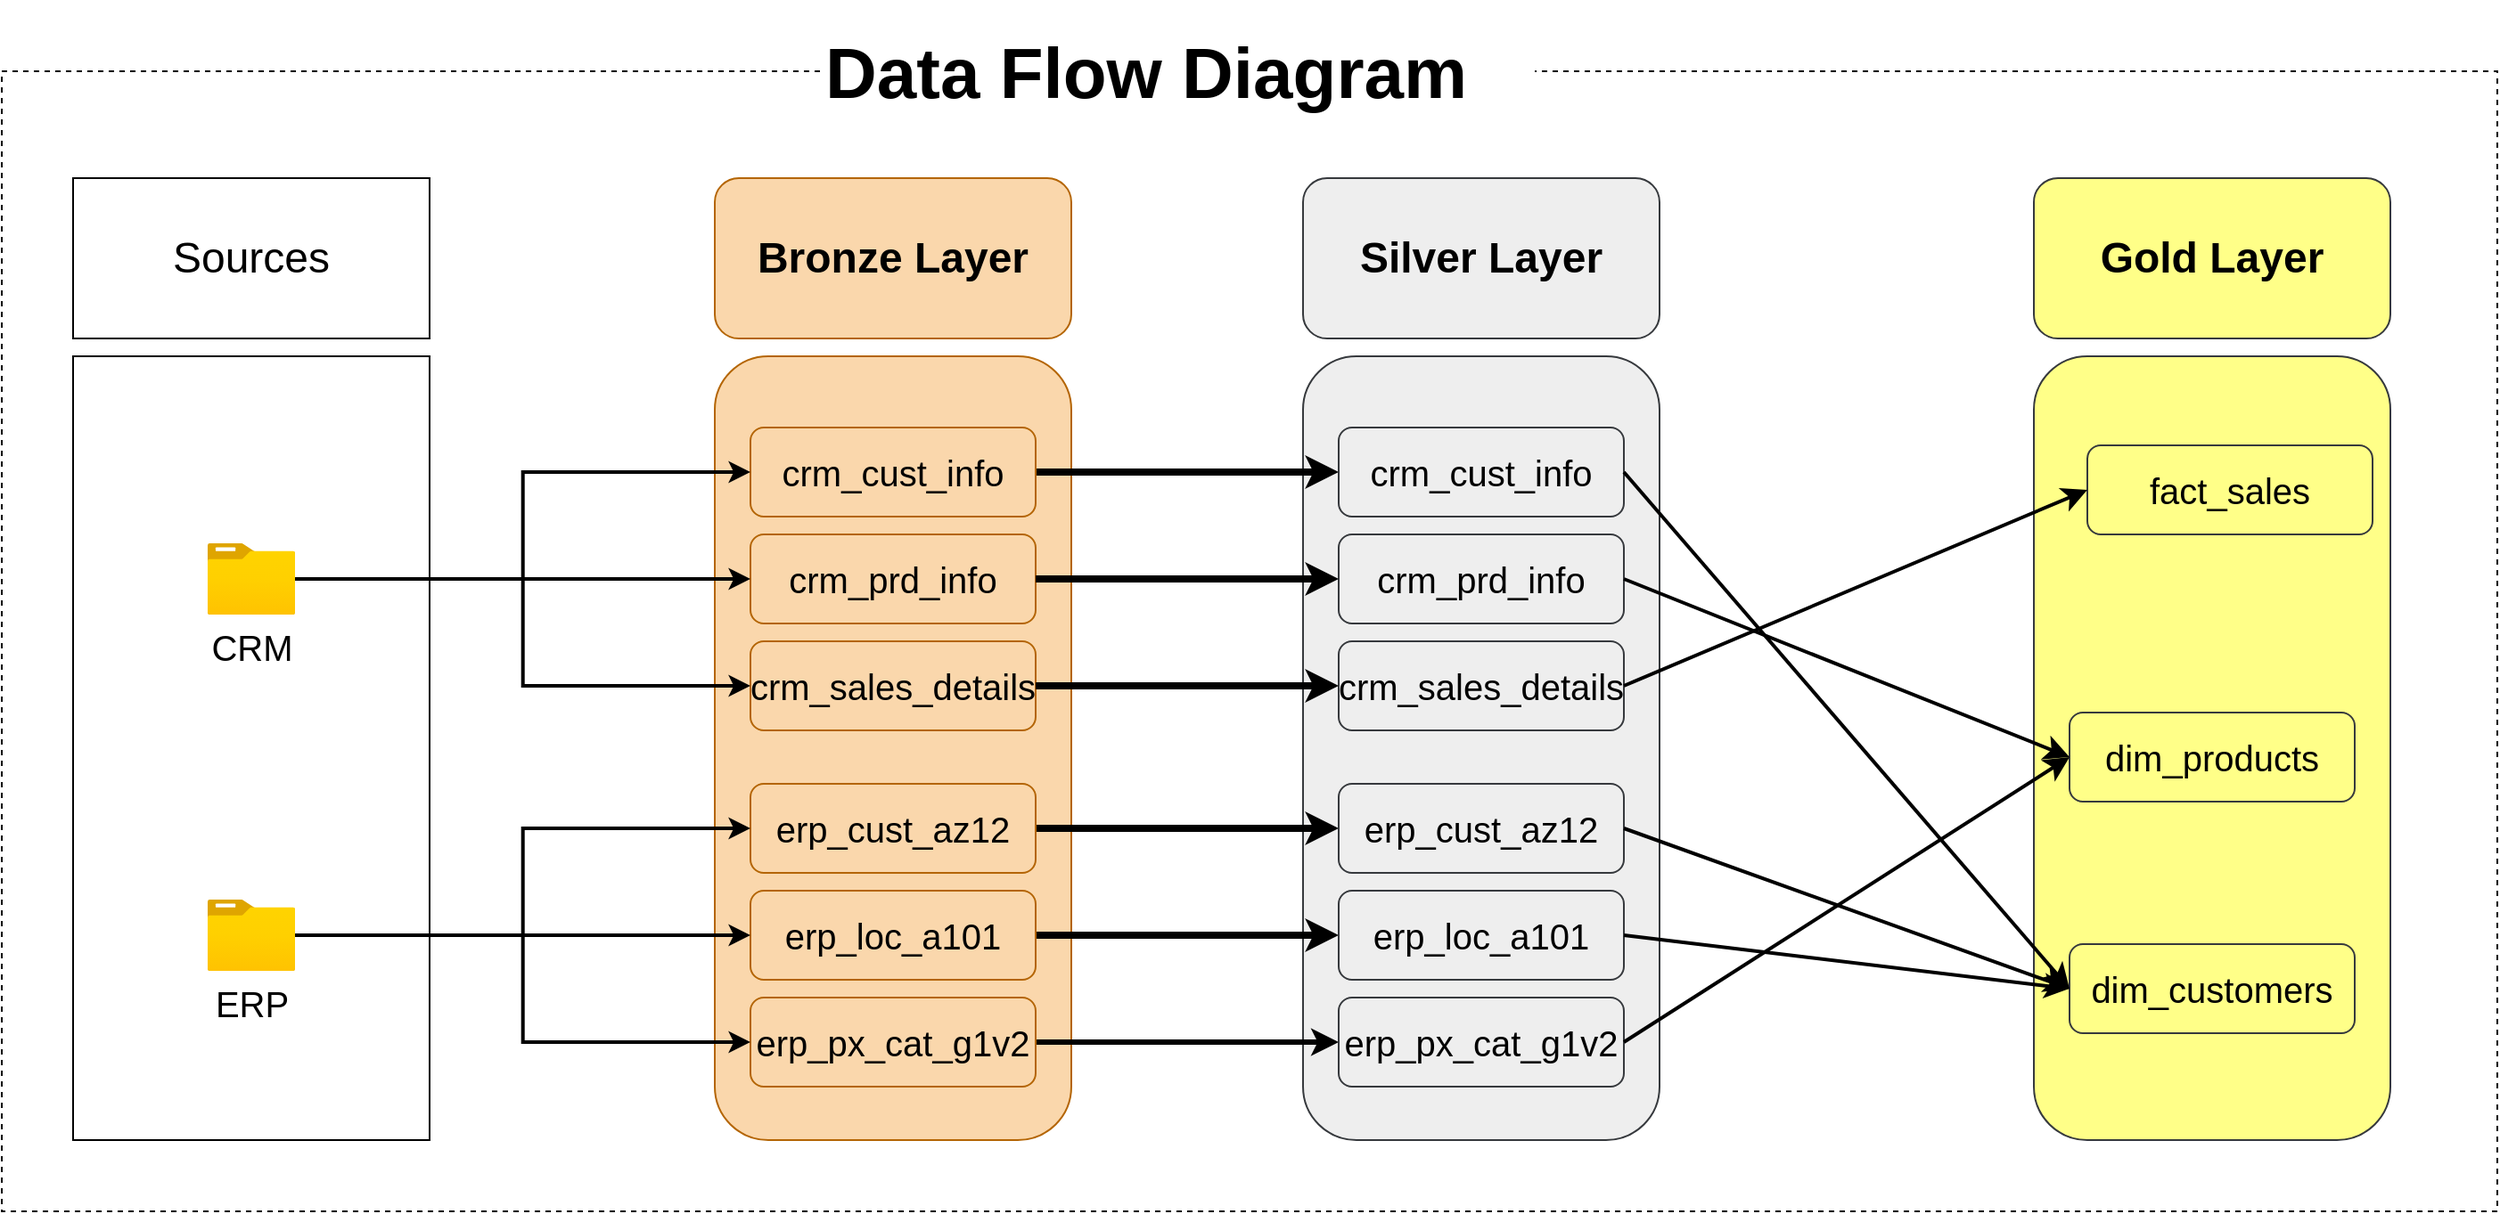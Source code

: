 <mxfile version="27.0.9" pages="2">
  <diagram name="Page-1" id="bPU3dqtlK6oN1SiVFn8i">
    <mxGraphModel dx="2837" dy="1287" grid="1" gridSize="10" guides="1" tooltips="1" connect="1" arrows="1" fold="1" page="0" pageScale="1" pageWidth="850" pageHeight="1100" math="0" shadow="0">
      <root>
        <mxCell id="0" />
        <mxCell id="1" parent="0" />
        <mxCell id="npgMnpnXtEW9ah2AVBNS-9" value="" style="rounded=0;whiteSpace=wrap;html=1;fillColor=none;strokeColor=default;dashed=1;" vertex="1" parent="1">
          <mxGeometry x="-760" y="240" width="1400" height="640" as="geometry" />
        </mxCell>
        <mxCell id="sMY1iV93VGYx4es_i70f-1" value="" style="rounded=0;whiteSpace=wrap;html=1;rotation=90;fillColor=none;strokeColor=default;" parent="1" vertex="1">
          <mxGeometry x="-840" y="520" width="440" height="200" as="geometry" />
        </mxCell>
        <mxCell id="sMY1iV93VGYx4es_i70f-2" value="&lt;font style=&quot;font-size: 24px;&quot;&gt;Sources&lt;/font&gt;" style="rounded=0;whiteSpace=wrap;html=1;fillColor=default;" parent="1" vertex="1">
          <mxGeometry x="-720" y="300" width="200" height="90" as="geometry" />
        </mxCell>
        <mxCell id="sMY1iV93VGYx4es_i70f-3" value="&lt;font style=&quot;font-size: 20px;&quot;&gt;CRM&lt;/font&gt;" style="image;aspect=fixed;html=1;points=[];align=center;fontSize=12;image=img/lib/azure2/general/Folder_Blank.svg;" parent="1" vertex="1">
          <mxGeometry x="-644.64" y="505" width="49.29" height="40" as="geometry" />
        </mxCell>
        <mxCell id="sMY1iV93VGYx4es_i70f-4" value="&lt;font style=&quot;font-size: 20px;&quot;&gt;ERP&lt;/font&gt;" style="image;aspect=fixed;html=1;points=[];align=center;fontSize=12;image=img/lib/azure2/general/Folder_Blank.svg;" parent="1" vertex="1">
          <mxGeometry x="-644.64" y="705" width="49.29" height="40" as="geometry" />
        </mxCell>
        <mxCell id="sMY1iV93VGYx4es_i70f-5" value="" style="rounded=1;whiteSpace=wrap;html=1;rotation=90;fillColor=#fad7ac;strokeColor=#b46504;gradientColor=none;" parent="1" vertex="1">
          <mxGeometry x="-480" y="520" width="440" height="200" as="geometry" />
        </mxCell>
        <mxCell id="yZkg2u6ZBUJl6wnw4X8U-1" value="" style="rounded=1;whiteSpace=wrap;html=1;rotation=90;fillColor=#eeeeee;strokeColor=#36393d;" parent="1" vertex="1">
          <mxGeometry x="-150" y="520" width="440" height="200" as="geometry" />
        </mxCell>
        <mxCell id="yZkg2u6ZBUJl6wnw4X8U-17" value="" style="rounded=1;whiteSpace=wrap;html=1;rotation=90;fillColor=#ffff88;strokeColor=#36393d;" parent="1" vertex="1">
          <mxGeometry x="260" y="520" width="440" height="200" as="geometry" />
        </mxCell>
        <mxCell id="sMY1iV93VGYx4es_i70f-6" value="&lt;font style=&quot;font-size: 24px; color: rgb(0, 0, 0);&quot;&gt;&lt;b&gt;Bronze Layer&lt;/b&gt;&lt;/font&gt;" style="rounded=1;whiteSpace=wrap;html=1;fillColor=#fad7ac;strokeColor=#b46504;gradientColor=none;" parent="1" vertex="1">
          <mxGeometry x="-360" y="300" width="200" height="90" as="geometry" />
        </mxCell>
        <mxCell id="yZkg2u6ZBUJl6wnw4X8U-2" value="&lt;font style=&quot;font-size: 24px; color: rgb(0, 0, 0);&quot;&gt;&lt;b&gt;Silver Layer&lt;/b&gt;&lt;/font&gt;" style="rounded=1;whiteSpace=wrap;html=1;fillColor=#eeeeee;strokeColor=#36393d;" parent="1" vertex="1">
          <mxGeometry x="-30" y="300" width="200" height="90" as="geometry" />
        </mxCell>
        <mxCell id="yZkg2u6ZBUJl6wnw4X8U-18" value="&lt;font style=&quot;font-size: 24px; color: rgb(0, 0, 0);&quot;&gt;&lt;b&gt;Gold Layer&lt;/b&gt;&lt;/font&gt;" style="rounded=1;whiteSpace=wrap;html=1;fillColor=#ffff88;strokeColor=#36393d;" parent="1" vertex="1">
          <mxGeometry x="380" y="300" width="200" height="90" as="geometry" />
        </mxCell>
        <mxCell id="yZkg2u6ZBUJl6wnw4X8U-13" style="edgeStyle=orthogonalEdgeStyle;rounded=0;orthogonalLoop=1;jettySize=auto;html=1;strokeWidth=4;" parent="1" source="-bjSJgygRRvtvkBFryMv-1" target="yZkg2u6ZBUJl6wnw4X8U-3" edge="1">
          <mxGeometry relative="1" as="geometry" />
        </mxCell>
        <mxCell id="-bjSJgygRRvtvkBFryMv-1" value="&lt;font style=&quot;color: rgb(0, 0, 0); font-size: 20px;&quot;&gt;crm_cust_info&lt;/font&gt;" style="rounded=1;whiteSpace=wrap;html=1;fillColor=#fad7ac;strokeColor=#b46504;gradientColor=none;" parent="1" vertex="1">
          <mxGeometry x="-340" y="440" width="160" height="50" as="geometry" />
        </mxCell>
        <mxCell id="yZkg2u6ZBUJl6wnw4X8U-3" value="&lt;font style=&quot;color: rgb(0, 0, 0); font-size: 20px;&quot;&gt;crm_cust_info&lt;/font&gt;" style="rounded=1;whiteSpace=wrap;html=1;fillColor=#eeeeee;strokeColor=#36393d;" parent="1" vertex="1">
          <mxGeometry x="-10" y="440" width="160" height="50" as="geometry" />
        </mxCell>
        <mxCell id="yZkg2u6ZBUJl6wnw4X8U-19" value="&lt;font style=&quot;color: rgb(0, 0, 0); font-size: 20px;&quot;&gt;fact_sales&lt;/font&gt;" style="rounded=1;whiteSpace=wrap;html=1;fillColor=#ffff88;strokeColor=#36393d;" parent="1" vertex="1">
          <mxGeometry x="410" y="450" width="160" height="50" as="geometry" />
        </mxCell>
        <mxCell id="-bjSJgygRRvtvkBFryMv-2" value="&lt;font style=&quot;color: rgb(0, 0, 0); font-size: 20px;&quot;&gt;crm_prd_info&lt;/font&gt;" style="rounded=1;whiteSpace=wrap;html=1;fillColor=#fad7ac;strokeColor=#b46504;gradientColor=none;" parent="1" vertex="1">
          <mxGeometry x="-340" y="500" width="160" height="50" as="geometry" />
        </mxCell>
        <mxCell id="yZkg2u6ZBUJl6wnw4X8U-4" value="&lt;font style=&quot;color: rgb(0, 0, 0); font-size: 20px;&quot;&gt;crm_prd_info&lt;/font&gt;" style="rounded=1;whiteSpace=wrap;html=1;fillColor=#eeeeee;strokeColor=#36393d;" parent="1" vertex="1">
          <mxGeometry x="-10" y="500" width="160" height="50" as="geometry" />
        </mxCell>
        <mxCell id="yZkg2u6ZBUJl6wnw4X8U-20" value="&lt;font style=&quot;color: rgb(0, 0, 0); font-size: 20px;&quot;&gt;dim_customers&lt;/font&gt;" style="rounded=1;whiteSpace=wrap;html=1;fillColor=#ffff88;strokeColor=#36393d;" parent="1" vertex="1">
          <mxGeometry x="400" y="730" width="160" height="50" as="geometry" />
        </mxCell>
        <mxCell id="-bjSJgygRRvtvkBFryMv-3" value="&lt;font style=&quot;color: rgb(0, 0, 0); font-size: 20px;&quot;&gt;crm_sales_details&lt;/font&gt;" style="rounded=1;whiteSpace=wrap;html=1;fillColor=#fad7ac;strokeColor=#b46504;gradientColor=none;" parent="1" vertex="1">
          <mxGeometry x="-340" y="560" width="160" height="50" as="geometry" />
        </mxCell>
        <mxCell id="yZkg2u6ZBUJl6wnw4X8U-5" value="&lt;font style=&quot;color: rgb(0, 0, 0); font-size: 20px;&quot;&gt;crm_sales_details&lt;/font&gt;" style="rounded=1;whiteSpace=wrap;html=1;fillColor=#eeeeee;strokeColor=#36393d;" parent="1" vertex="1">
          <mxGeometry x="-10" y="560" width="160" height="50" as="geometry" />
        </mxCell>
        <mxCell id="yZkg2u6ZBUJl6wnw4X8U-21" value="&lt;font style=&quot;color: rgb(0, 0, 0); font-size: 20px;&quot;&gt;dim_products&lt;/font&gt;" style="rounded=1;whiteSpace=wrap;html=1;fillColor=#ffff88;strokeColor=#36393d;" parent="1" vertex="1">
          <mxGeometry x="400" y="600" width="160" height="50" as="geometry" />
        </mxCell>
        <mxCell id="-bjSJgygRRvtvkBFryMv-8" style="edgeStyle=orthogonalEdgeStyle;rounded=0;orthogonalLoop=1;jettySize=auto;html=1;entryX=0;entryY=0.5;entryDx=0;entryDy=0;strokeWidth=2;" parent="1" source="sMY1iV93VGYx4es_i70f-3" target="-bjSJgygRRvtvkBFryMv-2" edge="1">
          <mxGeometry relative="1" as="geometry">
            <mxPoint x="-361" y="525" as="targetPoint" />
          </mxGeometry>
        </mxCell>
        <mxCell id="-bjSJgygRRvtvkBFryMv-9" style="edgeStyle=orthogonalEdgeStyle;rounded=0;orthogonalLoop=1;jettySize=auto;html=1;entryX=0;entryY=0.5;entryDx=0;entryDy=0;strokeWidth=2;" parent="1" source="sMY1iV93VGYx4es_i70f-3" target="-bjSJgygRRvtvkBFryMv-3" edge="1">
          <mxGeometry relative="1" as="geometry" />
        </mxCell>
        <mxCell id="-bjSJgygRRvtvkBFryMv-10" style="edgeStyle=orthogonalEdgeStyle;rounded=0;orthogonalLoop=1;jettySize=auto;html=1;entryX=0;entryY=0.5;entryDx=0;entryDy=0;strokeWidth=2;" parent="1" source="sMY1iV93VGYx4es_i70f-3" target="-bjSJgygRRvtvkBFryMv-1" edge="1">
          <mxGeometry relative="1" as="geometry" />
        </mxCell>
        <mxCell id="yZkg2u6ZBUJl6wnw4X8U-14" style="edgeStyle=orthogonalEdgeStyle;rounded=0;orthogonalLoop=1;jettySize=auto;html=1;entryX=0;entryY=0.5;entryDx=0;entryDy=0;strokeWidth=4;" parent="1" source="-bjSJgygRRvtvkBFryMv-13" target="yZkg2u6ZBUJl6wnw4X8U-6" edge="1">
          <mxGeometry relative="1" as="geometry" />
        </mxCell>
        <mxCell id="-bjSJgygRRvtvkBFryMv-13" value="&lt;font style=&quot;color: rgb(0, 0, 0); font-size: 20px;&quot;&gt;erp_cust_az12&lt;/font&gt;" style="rounded=1;whiteSpace=wrap;html=1;fillColor=#fad7ac;strokeColor=#b46504;gradientColor=none;" parent="1" vertex="1">
          <mxGeometry x="-340" y="640" width="160" height="50" as="geometry" />
        </mxCell>
        <mxCell id="yZkg2u6ZBUJl6wnw4X8U-6" value="&lt;font style=&quot;color: rgb(0, 0, 0); font-size: 20px;&quot;&gt;erp_cust_az12&lt;/font&gt;" style="rounded=1;whiteSpace=wrap;html=1;fillColor=#eeeeee;strokeColor=#36393d;" parent="1" vertex="1">
          <mxGeometry x="-10" y="640" width="160" height="50" as="geometry" />
        </mxCell>
        <mxCell id="yZkg2u6ZBUJl6wnw4X8U-15" style="edgeStyle=orthogonalEdgeStyle;rounded=0;orthogonalLoop=1;jettySize=auto;html=1;entryX=0;entryY=0.5;entryDx=0;entryDy=0;strokeWidth=4;" parent="1" source="-bjSJgygRRvtvkBFryMv-14" target="yZkg2u6ZBUJl6wnw4X8U-7" edge="1">
          <mxGeometry relative="1" as="geometry" />
        </mxCell>
        <mxCell id="-bjSJgygRRvtvkBFryMv-14" value="&lt;font style=&quot;color: rgb(0, 0, 0); font-size: 20px;&quot;&gt;erp_loc_a101&lt;/font&gt;" style="rounded=1;whiteSpace=wrap;html=1;fillColor=#fad7ac;strokeColor=#b46504;gradientColor=none;" parent="1" vertex="1">
          <mxGeometry x="-340" y="700" width="160" height="50" as="geometry" />
        </mxCell>
        <mxCell id="yZkg2u6ZBUJl6wnw4X8U-7" value="&lt;font style=&quot;color: rgb(0, 0, 0); font-size: 20px;&quot;&gt;erp_loc_a101&lt;/font&gt;" style="rounded=1;whiteSpace=wrap;html=1;fillColor=#eeeeee;strokeColor=#36393d;" parent="1" vertex="1">
          <mxGeometry x="-10" y="700" width="160" height="50" as="geometry" />
        </mxCell>
        <mxCell id="yZkg2u6ZBUJl6wnw4X8U-16" style="edgeStyle=orthogonalEdgeStyle;rounded=0;orthogonalLoop=1;jettySize=auto;html=1;entryX=0;entryY=0.5;entryDx=0;entryDy=0;strokeWidth=3;" parent="1" source="-bjSJgygRRvtvkBFryMv-15" target="yZkg2u6ZBUJl6wnw4X8U-8" edge="1">
          <mxGeometry relative="1" as="geometry" />
        </mxCell>
        <mxCell id="-bjSJgygRRvtvkBFryMv-15" value="&lt;font style=&quot;color: rgb(0, 0, 0); font-size: 20px;&quot;&gt;erp_px_cat_g1v2&lt;/font&gt;" style="rounded=1;whiteSpace=wrap;html=1;fillColor=#fad7ac;strokeColor=#b46504;gradientColor=none;" parent="1" vertex="1">
          <mxGeometry x="-340" y="760" width="160" height="50" as="geometry" />
        </mxCell>
        <mxCell id="yZkg2u6ZBUJl6wnw4X8U-8" value="&lt;font style=&quot;color: rgb(0, 0, 0); font-size: 20px;&quot;&gt;erp_px_cat_g1v2&lt;/font&gt;" style="rounded=1;whiteSpace=wrap;html=1;fillColor=#eeeeee;strokeColor=#36393d;" parent="1" vertex="1">
          <mxGeometry x="-10" y="760" width="160" height="50" as="geometry" />
        </mxCell>
        <mxCell id="-bjSJgygRRvtvkBFryMv-16" style="edgeStyle=orthogonalEdgeStyle;rounded=0;orthogonalLoop=1;jettySize=auto;html=1;entryX=0;entryY=0.5;entryDx=0;entryDy=0;strokeWidth=2;" parent="1" source="sMY1iV93VGYx4es_i70f-4" target="-bjSJgygRRvtvkBFryMv-14" edge="1">
          <mxGeometry relative="1" as="geometry">
            <mxPoint x="-340" y="785" as="targetPoint" />
          </mxGeometry>
        </mxCell>
        <mxCell id="-bjSJgygRRvtvkBFryMv-17" style="edgeStyle=orthogonalEdgeStyle;rounded=0;orthogonalLoop=1;jettySize=auto;html=1;strokeWidth=2;entryX=0;entryY=0.5;entryDx=0;entryDy=0;" parent="1" source="sMY1iV93VGYx4es_i70f-4" target="-bjSJgygRRvtvkBFryMv-13" edge="1">
          <mxGeometry relative="1" as="geometry">
            <mxPoint x="-380" y="720" as="targetPoint" />
          </mxGeometry>
        </mxCell>
        <mxCell id="-bjSJgygRRvtvkBFryMv-20" style="edgeStyle=orthogonalEdgeStyle;rounded=0;orthogonalLoop=1;jettySize=auto;html=1;entryX=0;entryY=0.5;entryDx=0;entryDy=0;strokeWidth=2;" parent="1" source="sMY1iV93VGYx4es_i70f-4" target="-bjSJgygRRvtvkBFryMv-15" edge="1">
          <mxGeometry relative="1" as="geometry" />
        </mxCell>
        <mxCell id="-bjSJgygRRvtvkBFryMv-23" value="&lt;b style=&quot;&quot;&gt;&lt;font style=&quot;font-size: 40px;&quot;&gt;Data Flow Diagram&lt;/font&gt;&lt;/b&gt;" style="rounded=0;whiteSpace=wrap;html=1;align=left;strokeColor=none;" parent="1" vertex="1">
          <mxGeometry x="-300" y="200" width="400" height="80" as="geometry" />
        </mxCell>
        <mxCell id="yZkg2u6ZBUJl6wnw4X8U-10" style="edgeStyle=orthogonalEdgeStyle;rounded=0;orthogonalLoop=1;jettySize=auto;html=1;entryX=0;entryY=0.5;entryDx=0;entryDy=0;strokeWidth=4;" parent="1" source="-bjSJgygRRvtvkBFryMv-2" target="yZkg2u6ZBUJl6wnw4X8U-4" edge="1">
          <mxGeometry relative="1" as="geometry" />
        </mxCell>
        <mxCell id="yZkg2u6ZBUJl6wnw4X8U-11" style="edgeStyle=orthogonalEdgeStyle;rounded=0;orthogonalLoop=1;jettySize=auto;html=1;entryX=0;entryY=0.5;entryDx=0;entryDy=0;strokeWidth=4;" parent="1" source="-bjSJgygRRvtvkBFryMv-3" target="yZkg2u6ZBUJl6wnw4X8U-5" edge="1">
          <mxGeometry relative="1" as="geometry" />
        </mxCell>
        <mxCell id="npgMnpnXtEW9ah2AVBNS-1" value="" style="endArrow=classic;html=1;rounded=0;fontSize=12;startSize=8;endSize=8;curved=1;exitX=1;exitY=0.5;exitDx=0;exitDy=0;entryX=0;entryY=0.5;entryDx=0;entryDy=0;strokeWidth=2;flowAnimation=0;shadow=0;noJump=0;orthogonalLoop=0;" edge="1" parent="1" source="yZkg2u6ZBUJl6wnw4X8U-3" target="yZkg2u6ZBUJl6wnw4X8U-20">
          <mxGeometry width="50" height="50" relative="1" as="geometry">
            <mxPoint x="130" y="460" as="sourcePoint" />
            <mxPoint x="180" y="410" as="targetPoint" />
          </mxGeometry>
        </mxCell>
        <mxCell id="npgMnpnXtEW9ah2AVBNS-4" value="" style="endArrow=classic;html=1;rounded=0;fontSize=12;startSize=8;endSize=8;curved=1;exitX=1;exitY=0.5;exitDx=0;exitDy=0;entryX=0;entryY=0.5;entryDx=0;entryDy=0;strokeWidth=2;flowAnimation=0;shadow=0;noJump=0;orthogonalLoop=0;" edge="1" parent="1" source="yZkg2u6ZBUJl6wnw4X8U-6" target="yZkg2u6ZBUJl6wnw4X8U-20">
          <mxGeometry width="50" height="50" relative="1" as="geometry">
            <mxPoint x="140" y="690" as="sourcePoint" />
            <mxPoint x="190" y="640" as="targetPoint" />
          </mxGeometry>
        </mxCell>
        <mxCell id="npgMnpnXtEW9ah2AVBNS-5" value="" style="endArrow=classic;html=1;rounded=0;fontSize=12;startSize=8;endSize=8;curved=1;exitX=1;exitY=0.5;exitDx=0;exitDy=0;entryX=0;entryY=0.5;entryDx=0;entryDy=0;strokeWidth=2;flowAnimation=0;shadow=0;noJump=0;orthogonalLoop=0;" edge="1" parent="1" source="yZkg2u6ZBUJl6wnw4X8U-7" target="yZkg2u6ZBUJl6wnw4X8U-20">
          <mxGeometry width="50" height="50" relative="1" as="geometry">
            <mxPoint x="140" y="710" as="sourcePoint" />
            <mxPoint x="190" y="660" as="targetPoint" />
          </mxGeometry>
        </mxCell>
        <mxCell id="npgMnpnXtEW9ah2AVBNS-6" value="" style="endArrow=classic;html=1;rounded=0;fontSize=12;startSize=8;endSize=8;curved=1;exitX=1;exitY=0.5;exitDx=0;exitDy=0;entryX=0;entryY=0.5;entryDx=0;entryDy=0;strokeWidth=2;flowAnimation=0;shadow=0;noJump=0;orthogonalLoop=0;" edge="1" parent="1" source="yZkg2u6ZBUJl6wnw4X8U-5" target="yZkg2u6ZBUJl6wnw4X8U-19">
          <mxGeometry width="50" height="50" relative="1" as="geometry">
            <mxPoint x="130" y="590" as="sourcePoint" />
            <mxPoint x="180" y="540" as="targetPoint" />
          </mxGeometry>
        </mxCell>
        <mxCell id="npgMnpnXtEW9ah2AVBNS-7" value="" style="endArrow=classic;html=1;rounded=0;fontSize=12;startSize=8;endSize=8;curved=1;exitX=1;exitY=0.5;exitDx=0;exitDy=0;strokeWidth=2;entryX=0;entryY=0.5;entryDx=0;entryDy=0;flowAnimation=0;shadow=0;noJump=0;orthogonalLoop=0;" edge="1" parent="1" source="yZkg2u6ZBUJl6wnw4X8U-4" target="yZkg2u6ZBUJl6wnw4X8U-21">
          <mxGeometry width="50" height="50" relative="1" as="geometry">
            <mxPoint x="140" y="530" as="sourcePoint" />
            <mxPoint x="220" y="630" as="targetPoint" />
          </mxGeometry>
        </mxCell>
        <mxCell id="npgMnpnXtEW9ah2AVBNS-8" value="" style="endArrow=classic;html=1;rounded=0;fontSize=12;startSize=8;endSize=8;curved=1;exitX=1;exitY=0.5;exitDx=0;exitDy=0;entryX=0;entryY=0.5;entryDx=0;entryDy=0;strokeWidth=2;flowAnimation=0;shadow=0;noJump=0;orthogonalLoop=0;" edge="1" parent="1" source="yZkg2u6ZBUJl6wnw4X8U-8" target="yZkg2u6ZBUJl6wnw4X8U-21">
          <mxGeometry width="50" height="50" relative="1" as="geometry">
            <mxPoint x="120" y="790" as="sourcePoint" />
            <mxPoint x="170" y="740" as="targetPoint" />
          </mxGeometry>
        </mxCell>
        <mxCell id="npgMnpnXtEW9ah2AVBNS-10" style="edgeStyle=none;curved=1;rounded=0;orthogonalLoop=1;jettySize=auto;html=1;exitX=0.5;exitY=0;exitDx=0;exitDy=0;fontSize=12;startSize=8;endSize=8;" edge="1" parent="1" source="npgMnpnXtEW9ah2AVBNS-9" target="npgMnpnXtEW9ah2AVBNS-9">
          <mxGeometry relative="1" as="geometry" />
        </mxCell>
      </root>
    </mxGraphModel>
  </diagram>
  <diagram id="4qQccYWiTgrFr3icXd7z" name="Page-2">
    <mxGraphModel dx="1896" dy="903" grid="1" gridSize="10" guides="1" tooltips="1" connect="1" arrows="1" fold="1" page="0" pageScale="1" pageWidth="850" pageHeight="1100" math="0" shadow="0">
      <root>
        <mxCell id="0" />
        <mxCell id="1" parent="0" />
      </root>
    </mxGraphModel>
  </diagram>
</mxfile>
